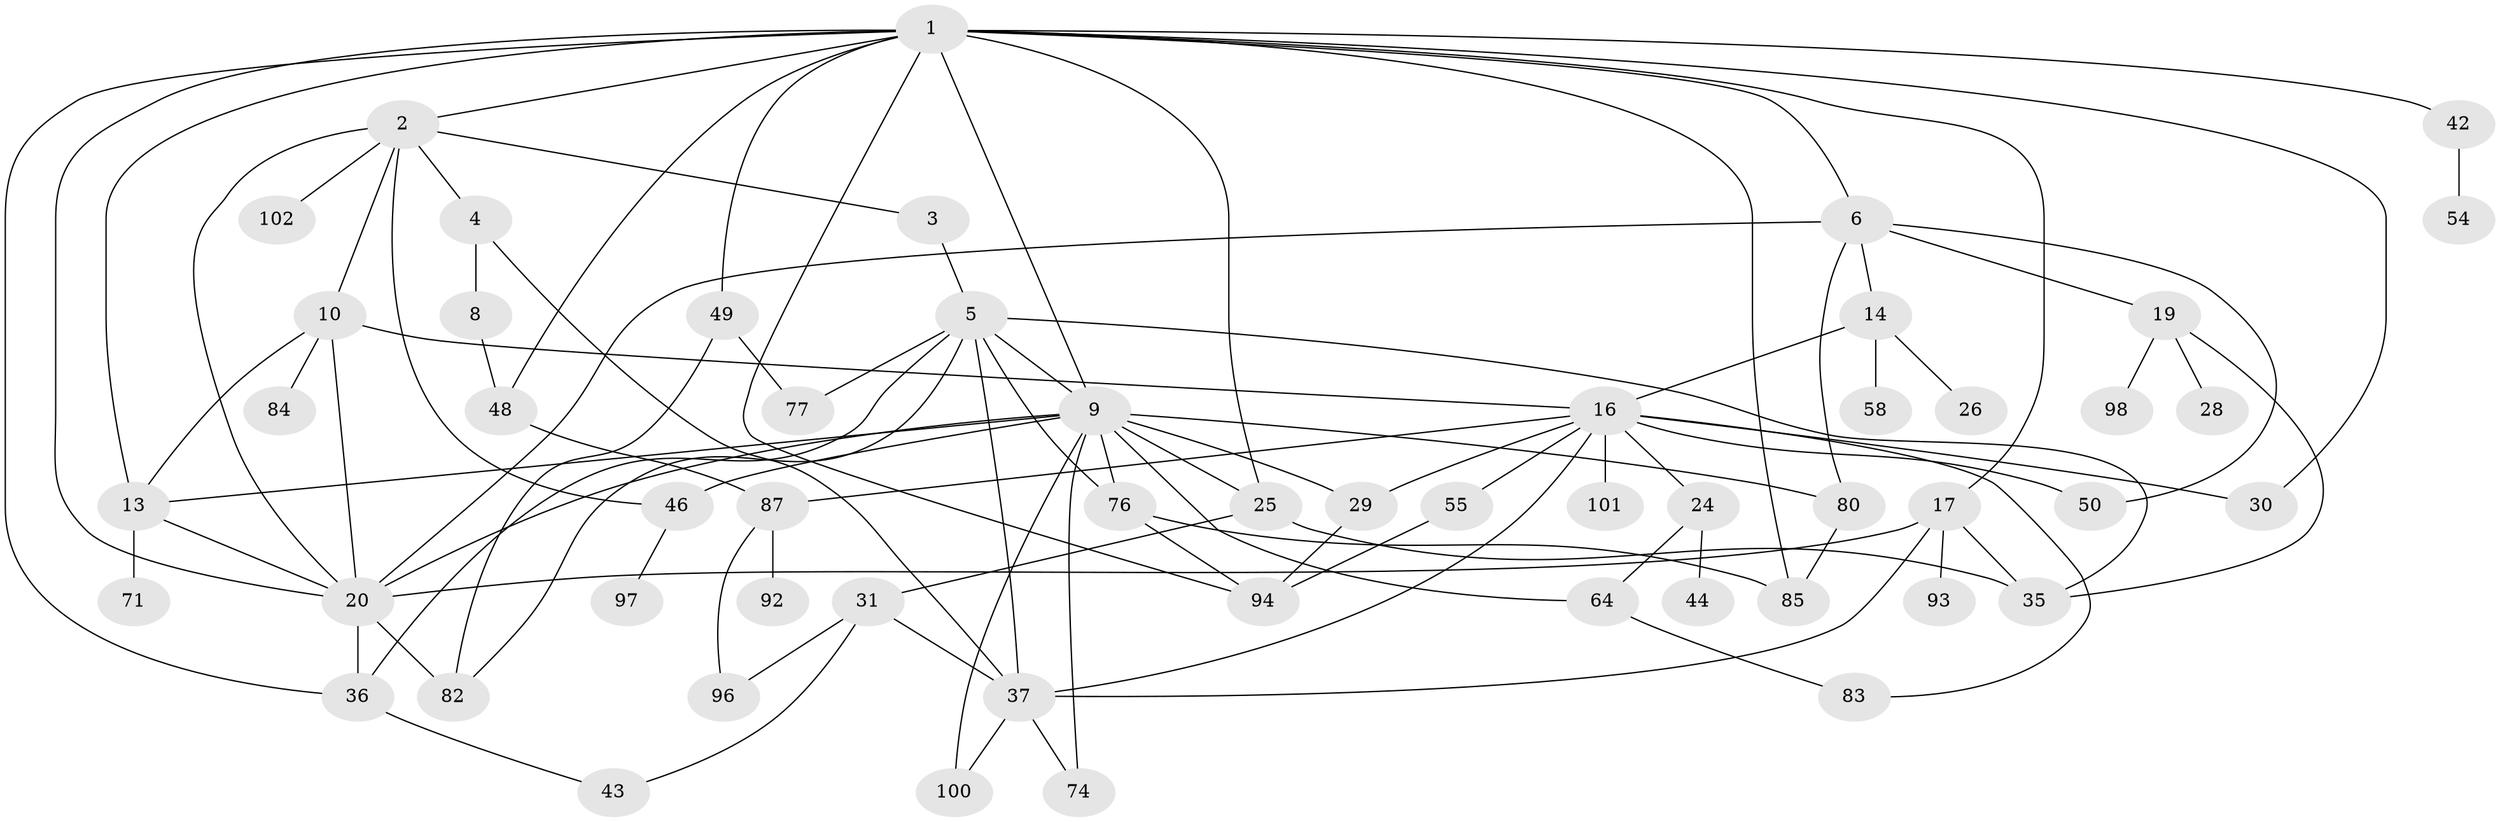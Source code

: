 // original degree distribution, {8: 0.00909090909090909, 7: 0.02727272727272727, 2: 0.3090909090909091, 3: 0.24545454545454545, 6: 0.02727272727272727, 4: 0.14545454545454545, 1: 0.18181818181818182, 5: 0.05454545454545454}
// Generated by graph-tools (version 1.1) at 2025/13/03/09/25 04:13:33]
// undirected, 55 vertices, 96 edges
graph export_dot {
graph [start="1"]
  node [color=gray90,style=filled];
  1 [super="+22+7"];
  2;
  3;
  4 [super="+23"];
  5 [super="+32+45+12"];
  6 [super="+11+72"];
  8;
  9 [super="+69+61+79"];
  10 [super="+75"];
  13 [super="+57"];
  14 [super="+18"];
  16 [super="+34+53"];
  17 [super="+70+39"];
  19;
  20 [super="+90+63+21+60"];
  24;
  25 [super="+65+33"];
  26;
  28;
  29;
  30;
  31 [super="+73"];
  35 [super="+41+67+86"];
  36 [super="+81"];
  37 [super="+40"];
  42 [super="+66"];
  43;
  44 [super="+52"];
  46;
  48;
  49 [super="+56"];
  50;
  54;
  55;
  58;
  64 [super="+89"];
  71;
  74 [super="+78"];
  76;
  77;
  80 [super="+106"];
  82 [super="+103"];
  83;
  84;
  85;
  87;
  92;
  93;
  94 [super="+110+108"];
  96;
  97;
  98;
  100;
  101;
  102;
  1 -- 2;
  1 -- 6;
  1 -- 9;
  1 -- 17;
  1 -- 25;
  1 -- 13;
  1 -- 48;
  1 -- 42;
  1 -- 49;
  1 -- 36;
  1 -- 20;
  1 -- 85;
  1 -- 30;
  1 -- 94;
  2 -- 3;
  2 -- 4;
  2 -- 10;
  2 -- 46;
  2 -- 102;
  2 -- 20;
  3 -- 5;
  4 -- 8;
  4 -- 37;
  5 -- 9;
  5 -- 37;
  5 -- 77;
  5 -- 36;
  5 -- 82;
  5 -- 35 [weight=2];
  5 -- 76;
  6 -- 14;
  6 -- 19;
  6 -- 20;
  6 -- 50;
  6 -- 80;
  8 -- 48;
  9 -- 29;
  9 -- 76;
  9 -- 74;
  9 -- 20;
  9 -- 64;
  9 -- 80;
  9 -- 100;
  9 -- 25 [weight=2];
  9 -- 13;
  9 -- 46;
  10 -- 13;
  10 -- 16;
  10 -- 84;
  10 -- 20;
  13 -- 71;
  13 -- 20;
  14 -- 16;
  14 -- 26;
  14 -- 58;
  16 -- 24;
  16 -- 30;
  16 -- 37;
  16 -- 29;
  16 -- 50;
  16 -- 101;
  16 -- 83;
  16 -- 55;
  16 -- 87;
  17 -- 93;
  17 -- 20;
  17 -- 37;
  17 -- 35;
  19 -- 28;
  19 -- 35;
  19 -- 98;
  20 -- 82;
  20 -- 36;
  24 -- 44;
  24 -- 64;
  25 -- 31;
  25 -- 35;
  29 -- 94;
  31 -- 96;
  31 -- 43;
  31 -- 37;
  36 -- 43;
  37 -- 100;
  37 -- 74;
  42 -- 54;
  46 -- 97;
  48 -- 87;
  49 -- 82 [weight=2];
  49 -- 77;
  55 -- 94;
  64 -- 83;
  76 -- 94;
  76 -- 85;
  80 -- 85;
  87 -- 92;
  87 -- 96;
}
